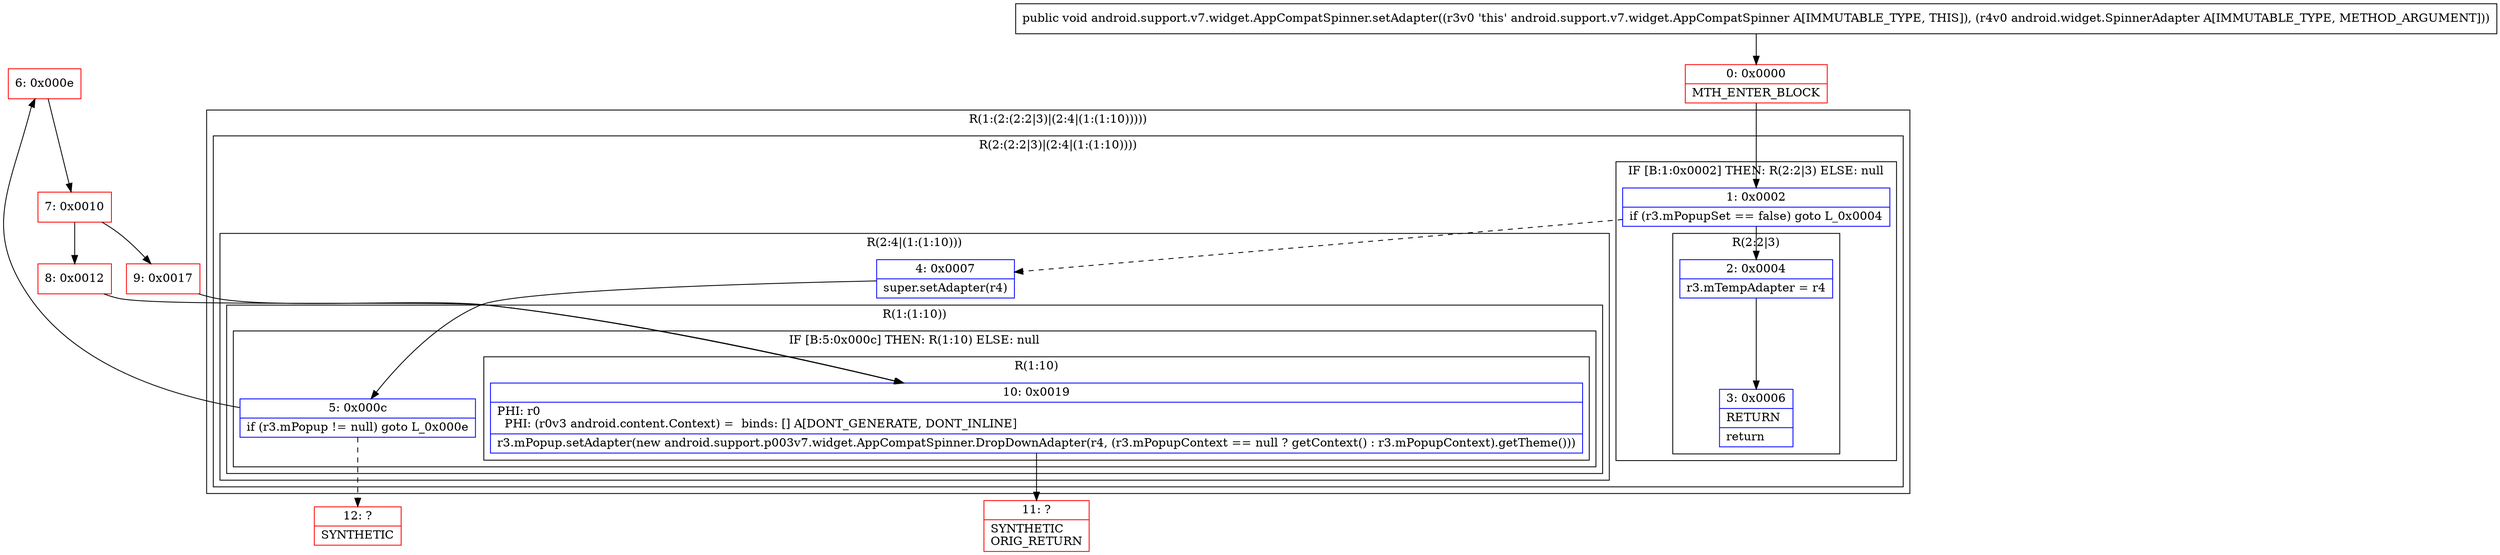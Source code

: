 digraph "CFG forandroid.support.v7.widget.AppCompatSpinner.setAdapter(Landroid\/widget\/SpinnerAdapter;)V" {
subgraph cluster_Region_322398975 {
label = "R(1:(2:(2:2|3)|(2:4|(1:(1:10)))))";
node [shape=record,color=blue];
subgraph cluster_Region_1444369182 {
label = "R(2:(2:2|3)|(2:4|(1:(1:10))))";
node [shape=record,color=blue];
subgraph cluster_IfRegion_1432204839 {
label = "IF [B:1:0x0002] THEN: R(2:2|3) ELSE: null";
node [shape=record,color=blue];
Node_1 [shape=record,label="{1\:\ 0x0002|if (r3.mPopupSet == false) goto L_0x0004\l}"];
subgraph cluster_Region_615845239 {
label = "R(2:2|3)";
node [shape=record,color=blue];
Node_2 [shape=record,label="{2\:\ 0x0004|r3.mTempAdapter = r4\l}"];
Node_3 [shape=record,label="{3\:\ 0x0006|RETURN\l|return\l}"];
}
}
subgraph cluster_Region_209582988 {
label = "R(2:4|(1:(1:10)))";
node [shape=record,color=blue];
Node_4 [shape=record,label="{4\:\ 0x0007|super.setAdapter(r4)\l}"];
subgraph cluster_Region_1621018302 {
label = "R(1:(1:10))";
node [shape=record,color=blue];
subgraph cluster_IfRegion_1481291780 {
label = "IF [B:5:0x000c] THEN: R(1:10) ELSE: null";
node [shape=record,color=blue];
Node_5 [shape=record,label="{5\:\ 0x000c|if (r3.mPopup != null) goto L_0x000e\l}"];
subgraph cluster_Region_1410910415 {
label = "R(1:10)";
node [shape=record,color=blue];
Node_10 [shape=record,label="{10\:\ 0x0019|PHI: r0 \l  PHI: (r0v3 android.content.Context) =  binds: [] A[DONT_GENERATE, DONT_INLINE]\l|r3.mPopup.setAdapter(new android.support.p003v7.widget.AppCompatSpinner.DropDownAdapter(r4, (r3.mPopupContext == null ? getContext() : r3.mPopupContext).getTheme()))\l}"];
}
}
}
}
}
}
Node_0 [shape=record,color=red,label="{0\:\ 0x0000|MTH_ENTER_BLOCK\l}"];
Node_6 [shape=record,color=red,label="{6\:\ 0x000e}"];
Node_7 [shape=record,color=red,label="{7\:\ 0x0010}"];
Node_8 [shape=record,color=red,label="{8\:\ 0x0012}"];
Node_9 [shape=record,color=red,label="{9\:\ 0x0017}"];
Node_11 [shape=record,color=red,label="{11\:\ ?|SYNTHETIC\lORIG_RETURN\l}"];
Node_12 [shape=record,color=red,label="{12\:\ ?|SYNTHETIC\l}"];
MethodNode[shape=record,label="{public void android.support.v7.widget.AppCompatSpinner.setAdapter((r3v0 'this' android.support.v7.widget.AppCompatSpinner A[IMMUTABLE_TYPE, THIS]), (r4v0 android.widget.SpinnerAdapter A[IMMUTABLE_TYPE, METHOD_ARGUMENT])) }"];
MethodNode -> Node_0;
Node_1 -> Node_2;
Node_1 -> Node_4[style=dashed];
Node_2 -> Node_3;
Node_4 -> Node_5;
Node_5 -> Node_6;
Node_5 -> Node_12[style=dashed];
Node_10 -> Node_11;
Node_0 -> Node_1;
Node_6 -> Node_7;
Node_7 -> Node_8;
Node_7 -> Node_9;
Node_8 -> Node_10;
Node_9 -> Node_10;
}

